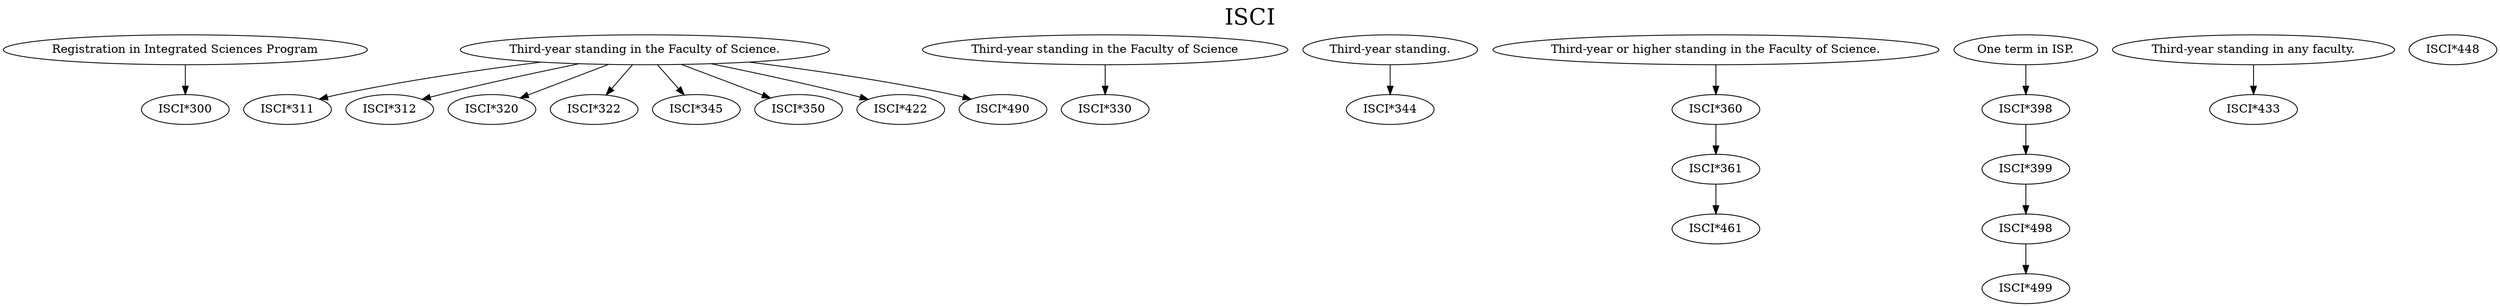 digraph ISCI {
labelloc = "t";
label = "ISCI"
fontsize = 27;
"Registration in Integrated Sciences Program" -> "ISCI*300" [style=solid]
"Third-year standing in the Faculty of Science." -> "ISCI*311" [style=solid]
"Third-year standing in the Faculty of Science." -> "ISCI*312" [style=solid]
"Third-year standing in the Faculty of Science." -> "ISCI*320" [style=solid]
"Third-year standing in the Faculty of Science." -> "ISCI*322" [style=solid]
"Third-year standing in the Faculty of Science" -> "ISCI*330" [style=solid]
"Third-year standing." -> "ISCI*344" [style=solid]
"Third-year standing in the Faculty of Science." -> "ISCI*345" [style=solid]
"Third-year standing in the Faculty of Science." -> "ISCI*350" [style=solid]
"Third-year or higher standing in the Faculty of Science." -> "ISCI*360" [style=solid]
"ISCI*360" -> "ISCI*361" [style=solid]
"One term in ISP." -> "ISCI*398" [style=solid]
"ISCI*398" -> "ISCI*399" [style=solid]
"Third-year standing in the Faculty of Science." -> "ISCI*422" [style=solid]
"Third-year standing in any faculty." -> "ISCI*433" [style=solid]
"ISCI*448"
"ISCI*361" -> "ISCI*461" [style=solid]
"Third-year standing in the Faculty of Science." -> "ISCI*490" [style=solid]
"ISCI*399" -> "ISCI*498" [style=solid]
"ISCI*498" -> "ISCI*499" [style=solid]
}
